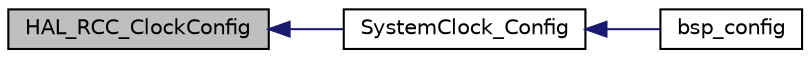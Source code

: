 digraph "HAL_RCC_ClockConfig"
{
  edge [fontname="Helvetica",fontsize="10",labelfontname="Helvetica",labelfontsize="10"];
  node [fontname="Helvetica",fontsize="10",shape=record];
  rankdir="LR";
  Node1 [label="HAL_RCC_ClockConfig",height=0.2,width=0.4,color="black", fillcolor="grey75", style="filled", fontcolor="black"];
  Node1 -> Node2 [dir="back",color="midnightblue",fontsize="10",style="solid",fontname="Helvetica"];
  Node2 [label="SystemClock_Config",height=0.2,width=0.4,color="black", fillcolor="white", style="filled",URL="$bsp_8c.html#a70af21c671abfcc773614a9a4f63d920",tooltip="System Clock Configuration The system Clock is configured as follow : System Clock source = PLL (HSE)..."];
  Node2 -> Node3 [dir="back",color="midnightblue",fontsize="10",style="solid",fontname="Helvetica"];
  Node3 [label="bsp_config",height=0.2,width=0.4,color="black", fillcolor="white", style="filled",URL="$bsp_8c.html#a1daad6f02d05b6715108e804f68c3d21"];
}
